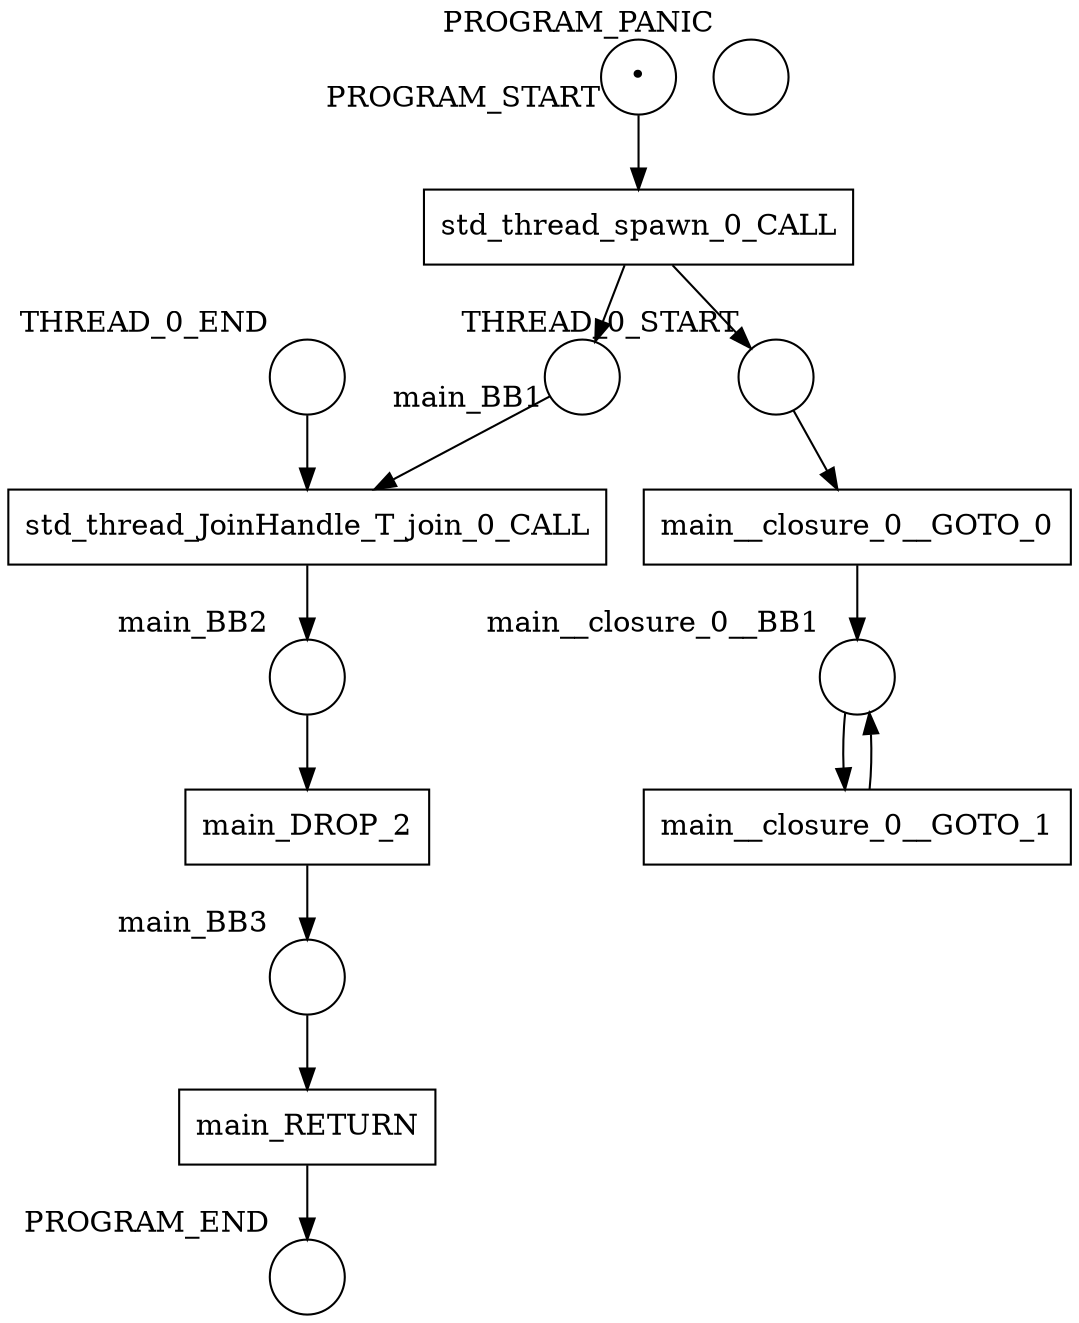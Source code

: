 digraph petrinet {
    PROGRAM_END [shape="circle" xlabel="PROGRAM_END" label=""];
    PROGRAM_PANIC [shape="circle" xlabel="PROGRAM_PANIC" label=""];
    PROGRAM_START [shape="circle" xlabel="PROGRAM_START" label="•"];
    THREAD_0_END [shape="circle" xlabel="THREAD_0_END" label=""];
    THREAD_0_START [shape="circle" xlabel="THREAD_0_START" label=""];
    main_BB1 [shape="circle" xlabel="main_BB1" label=""];
    main_BB2 [shape="circle" xlabel="main_BB2" label=""];
    main_BB3 [shape="circle" xlabel="main_BB3" label=""];
    main__closure_0__BB1 [shape="circle" xlabel="main__closure_0__BB1" label=""];
    main_DROP_2 [shape="box" xlabel="" label="main_DROP_2"];
    main_RETURN [shape="box" xlabel="" label="main_RETURN"];
    main__closure_0__GOTO_0 [shape="box" xlabel="" label="main__closure_0__GOTO_0"];
    main__closure_0__GOTO_1 [shape="box" xlabel="" label="main__closure_0__GOTO_1"];
    std_thread_JoinHandle_T_join_0_CALL [shape="box" xlabel="" label="std_thread_JoinHandle_T_join_0_CALL"];
    std_thread_spawn_0_CALL [shape="box" xlabel="" label="std_thread_spawn_0_CALL"];
    PROGRAM_START -> std_thread_spawn_0_CALL;
    THREAD_0_END -> std_thread_JoinHandle_T_join_0_CALL;
    THREAD_0_START -> main__closure_0__GOTO_0;
    main_BB1 -> std_thread_JoinHandle_T_join_0_CALL;
    main_BB2 -> main_DROP_2;
    main_BB3 -> main_RETURN;
    main__closure_0__BB1 -> main__closure_0__GOTO_1;
    main_DROP_2 -> main_BB3;
    main_RETURN -> PROGRAM_END;
    main__closure_0__GOTO_0 -> main__closure_0__BB1;
    main__closure_0__GOTO_1 -> main__closure_0__BB1;
    std_thread_JoinHandle_T_join_0_CALL -> main_BB2;
    std_thread_spawn_0_CALL -> THREAD_0_START;
    std_thread_spawn_0_CALL -> main_BB1;
}
